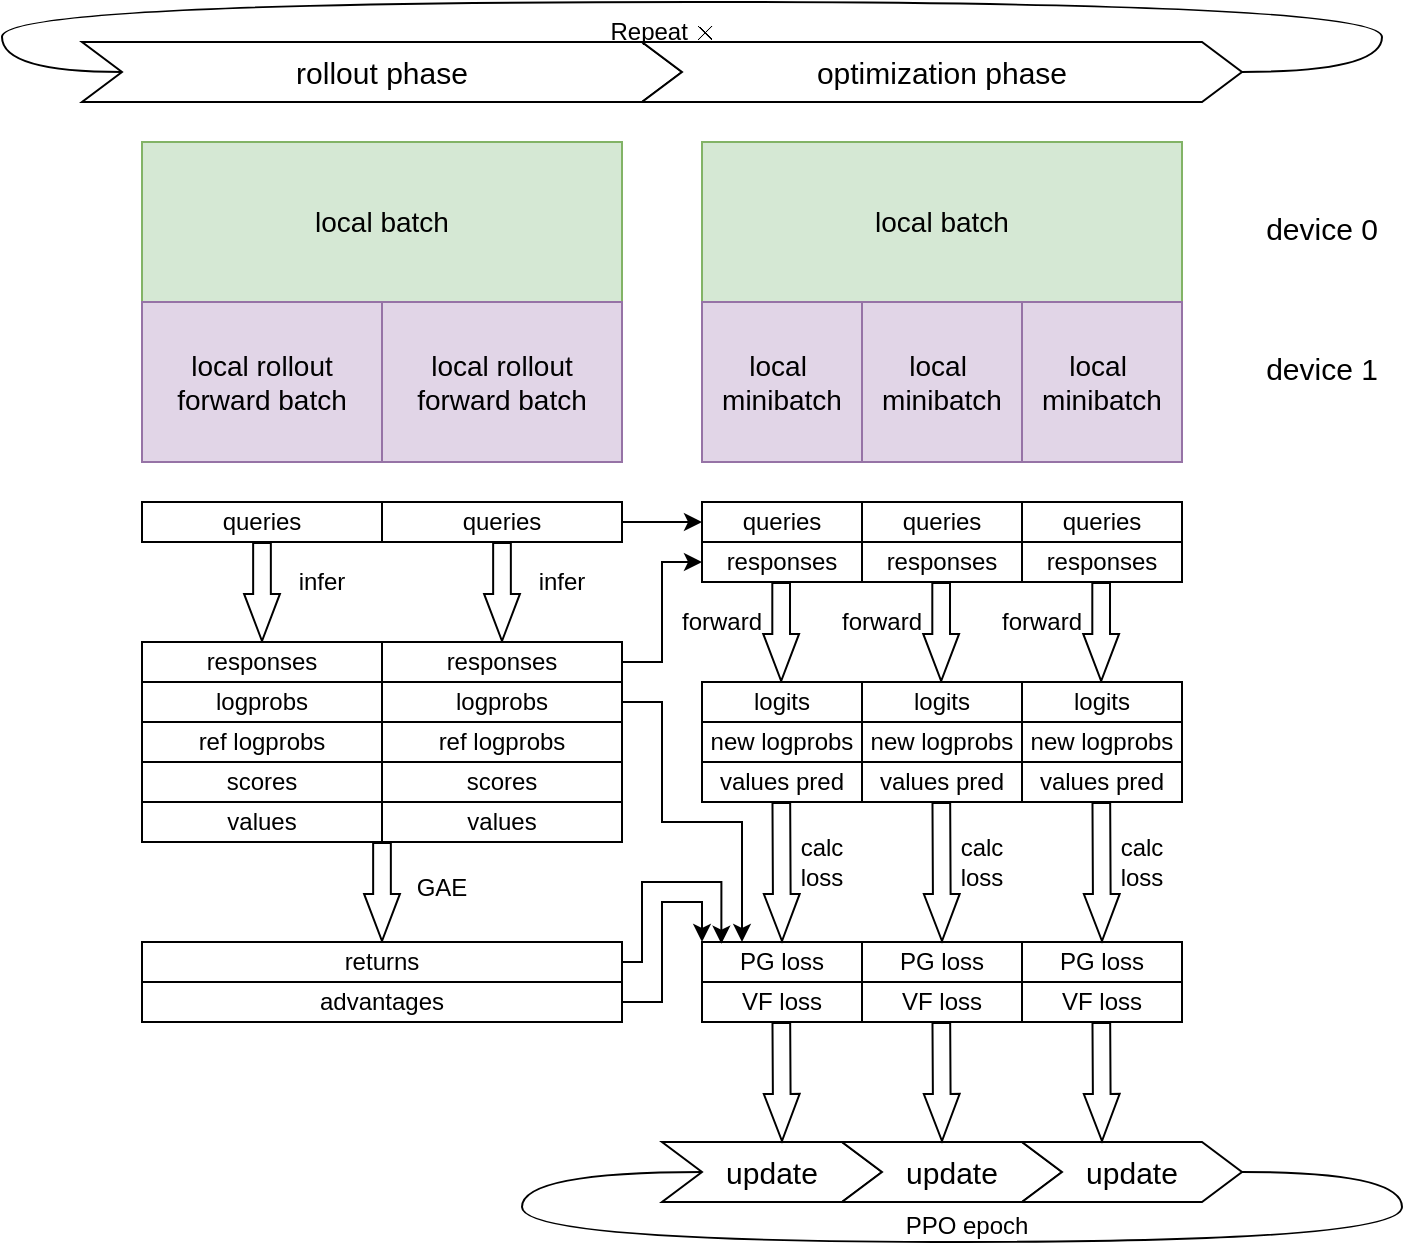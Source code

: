 <mxfile version="26.1.1">
  <diagram name="第 1 页" id="o_wTxtc2-0yIB_qB_CCE">
    <mxGraphModel dx="936" dy="509" grid="1" gridSize="10" guides="1" tooltips="1" connect="1" arrows="1" fold="1" page="1" pageScale="1" pageWidth="1000" pageHeight="1000" math="0" shadow="0">
      <root>
        <mxCell id="0" />
        <mxCell id="1" parent="0" />
        <mxCell id="MWc_QNSN2_5JIcPaK6ld-1" value="local batch" style="rounded=0;whiteSpace=wrap;html=1;fillColor=#d5e8d4;strokeColor=#82b366;fontSize=14;" vertex="1" parent="1">
          <mxGeometry x="80" y="80" width="240" height="80" as="geometry" />
        </mxCell>
        <mxCell id="MWc_QNSN2_5JIcPaK6ld-11" value="local rollout&lt;div&gt;forward batch&lt;/div&gt;" style="rounded=0;whiteSpace=wrap;html=1;fillColor=#e1d5e7;strokeColor=#9673a6;fontSize=14;" vertex="1" parent="1">
          <mxGeometry x="80" y="160" width="120" height="80" as="geometry" />
        </mxCell>
        <mxCell id="MWc_QNSN2_5JIcPaK6ld-25" value="local rollout&lt;div&gt;forward batch&lt;/div&gt;" style="rounded=0;whiteSpace=wrap;html=1;fillColor=#e1d5e7;strokeColor=#9673a6;fontSize=14;" vertex="1" parent="1">
          <mxGeometry x="200" y="160" width="120" height="80" as="geometry" />
        </mxCell>
        <mxCell id="MWc_QNSN2_5JIcPaK6ld-26" value="queries" style="rounded=0;whiteSpace=wrap;html=1;" vertex="1" parent="1">
          <mxGeometry x="80" y="260" width="120" height="20" as="geometry" />
        </mxCell>
        <mxCell id="MWc_QNSN2_5JIcPaK6ld-27" value="" style="shape=flexArrow;endArrow=classic;html=1;rounded=0;exitX=0.5;exitY=1;exitDx=0;exitDy=0;endWidth=8.077;endSize=7.504;width=8.846;entryX=0.5;entryY=0;entryDx=0;entryDy=0;" edge="1" parent="1" source="MWc_QNSN2_5JIcPaK6ld-26" target="MWc_QNSN2_5JIcPaK6ld-28">
          <mxGeometry width="50" height="50" relative="1" as="geometry">
            <mxPoint x="150" y="320" as="sourcePoint" />
            <mxPoint x="140" y="330" as="targetPoint" />
            <Array as="points" />
          </mxGeometry>
        </mxCell>
        <mxCell id="MWc_QNSN2_5JIcPaK6ld-28" value="responses" style="rounded=0;whiteSpace=wrap;html=1;" vertex="1" parent="1">
          <mxGeometry x="80" y="330" width="120" height="20" as="geometry" />
        </mxCell>
        <mxCell id="MWc_QNSN2_5JIcPaK6ld-29" value="logprobs" style="rounded=0;whiteSpace=wrap;html=1;" vertex="1" parent="1">
          <mxGeometry x="80" y="350" width="120" height="20" as="geometry" />
        </mxCell>
        <mxCell id="MWc_QNSN2_5JIcPaK6ld-30" value="ref logprobs" style="rounded=0;whiteSpace=wrap;html=1;" vertex="1" parent="1">
          <mxGeometry x="80" y="370" width="120" height="20" as="geometry" />
        </mxCell>
        <mxCell id="MWc_QNSN2_5JIcPaK6ld-38" value="local batch" style="rounded=0;whiteSpace=wrap;html=1;fillColor=#d5e8d4;strokeColor=#82b366;fontSize=14;" vertex="1" parent="1">
          <mxGeometry x="360" y="80" width="240" height="80" as="geometry" />
        </mxCell>
        <mxCell id="MWc_QNSN2_5JIcPaK6ld-8" value="local&amp;nbsp;&lt;div&gt;minibatch&lt;/div&gt;" style="rounded=0;whiteSpace=wrap;html=1;fillColor=#e1d5e7;strokeColor=#9673a6;fontSize=14;" vertex="1" parent="1">
          <mxGeometry x="360" y="160" width="80" height="80" as="geometry" />
        </mxCell>
        <mxCell id="MWc_QNSN2_5JIcPaK6ld-9" value="local&amp;nbsp;&lt;div&gt;minibatch&lt;/div&gt;" style="rounded=0;whiteSpace=wrap;html=1;fillColor=#e1d5e7;strokeColor=#9673a6;fontSize=14;" vertex="1" parent="1">
          <mxGeometry x="440" y="160" width="80" height="80" as="geometry" />
        </mxCell>
        <mxCell id="MWc_QNSN2_5JIcPaK6ld-40" value="device 0" style="text;html=1;align=center;verticalAlign=middle;whiteSpace=wrap;rounded=0;fontSize=15;" vertex="1" parent="1">
          <mxGeometry x="620" y="110" width="100" height="25" as="geometry" />
        </mxCell>
        <mxCell id="MWc_QNSN2_5JIcPaK6ld-41" value="device 1" style="text;html=1;align=center;verticalAlign=middle;whiteSpace=wrap;rounded=0;fontSize=15;" vertex="1" parent="1">
          <mxGeometry x="620" y="180" width="100" height="25" as="geometry" />
        </mxCell>
        <mxCell id="MWc_QNSN2_5JIcPaK6ld-44" value="rollout phase" style="shape=step;perimeter=stepPerimeter;whiteSpace=wrap;html=1;fixedSize=1;fontSize=15;" vertex="1" parent="1">
          <mxGeometry x="50" y="30" width="300" height="30" as="geometry" />
        </mxCell>
        <mxCell id="MWc_QNSN2_5JIcPaK6ld-129" style="edgeStyle=orthogonalEdgeStyle;rounded=0;orthogonalLoop=1;jettySize=auto;html=1;exitX=1;exitY=0.5;exitDx=0;exitDy=0;entryX=0;entryY=0.5;entryDx=0;entryDy=0;curved=1;endArrow=none;startFill=0;" edge="1" parent="1" source="MWc_QNSN2_5JIcPaK6ld-45" target="MWc_QNSN2_5JIcPaK6ld-44">
          <mxGeometry relative="1" as="geometry">
            <Array as="points">
              <mxPoint x="700" y="45" />
              <mxPoint x="700" y="10" />
              <mxPoint x="10" y="10" />
              <mxPoint x="10" y="45" />
            </Array>
          </mxGeometry>
        </mxCell>
        <mxCell id="MWc_QNSN2_5JIcPaK6ld-45" value="optimization phase" style="shape=step;perimeter=stepPerimeter;whiteSpace=wrap;html=1;fixedSize=1;fontSize=15;" vertex="1" parent="1">
          <mxGeometry x="330" y="30" width="300" height="30" as="geometry" />
        </mxCell>
        <mxCell id="MWc_QNSN2_5JIcPaK6ld-78" style="edgeStyle=orthogonalEdgeStyle;rounded=0;orthogonalLoop=1;jettySize=auto;html=1;exitX=1;exitY=0.5;exitDx=0;exitDy=0;entryX=0;entryY=0.5;entryDx=0;entryDy=0;" edge="1" parent="1" source="MWc_QNSN2_5JIcPaK6ld-49" target="MWc_QNSN2_5JIcPaK6ld-69">
          <mxGeometry relative="1" as="geometry" />
        </mxCell>
        <mxCell id="MWc_QNSN2_5JIcPaK6ld-49" value="queries" style="rounded=0;whiteSpace=wrap;html=1;" vertex="1" parent="1">
          <mxGeometry x="200" y="260" width="120" height="20" as="geometry" />
        </mxCell>
        <mxCell id="MWc_QNSN2_5JIcPaK6ld-50" value="" style="shape=flexArrow;endArrow=classic;html=1;rounded=0;exitX=0.5;exitY=1;exitDx=0;exitDy=0;endWidth=8.077;endSize=7.504;width=8.846;entryX=0.5;entryY=0;entryDx=0;entryDy=0;" edge="1" parent="1" source="MWc_QNSN2_5JIcPaK6ld-49" target="MWc_QNSN2_5JIcPaK6ld-51">
          <mxGeometry width="50" height="50" relative="1" as="geometry">
            <mxPoint x="270" y="320" as="sourcePoint" />
            <mxPoint x="260" y="330" as="targetPoint" />
            <Array as="points" />
          </mxGeometry>
        </mxCell>
        <mxCell id="MWc_QNSN2_5JIcPaK6ld-79" style="edgeStyle=orthogonalEdgeStyle;rounded=0;orthogonalLoop=1;jettySize=auto;html=1;exitX=1;exitY=0.5;exitDx=0;exitDy=0;entryX=0;entryY=0.5;entryDx=0;entryDy=0;" edge="1" parent="1" source="MWc_QNSN2_5JIcPaK6ld-51" target="MWc_QNSN2_5JIcPaK6ld-70">
          <mxGeometry relative="1" as="geometry" />
        </mxCell>
        <mxCell id="MWc_QNSN2_5JIcPaK6ld-51" value="responses" style="rounded=0;whiteSpace=wrap;html=1;" vertex="1" parent="1">
          <mxGeometry x="200" y="330" width="120" height="20" as="geometry" />
        </mxCell>
        <mxCell id="MWc_QNSN2_5JIcPaK6ld-122" style="edgeStyle=orthogonalEdgeStyle;rounded=0;orthogonalLoop=1;jettySize=auto;html=1;exitX=1;exitY=0.5;exitDx=0;exitDy=0;entryX=0.25;entryY=0;entryDx=0;entryDy=0;" edge="1" parent="1" source="MWc_QNSN2_5JIcPaK6ld-52" target="MWc_QNSN2_5JIcPaK6ld-84">
          <mxGeometry relative="1" as="geometry">
            <Array as="points">
              <mxPoint x="340" y="360" />
              <mxPoint x="340" y="420" />
              <mxPoint x="380" y="420" />
            </Array>
          </mxGeometry>
        </mxCell>
        <mxCell id="MWc_QNSN2_5JIcPaK6ld-52" value="logprobs" style="rounded=0;whiteSpace=wrap;html=1;" vertex="1" parent="1">
          <mxGeometry x="200" y="350" width="120" height="20" as="geometry" />
        </mxCell>
        <mxCell id="MWc_QNSN2_5JIcPaK6ld-53" value="ref logprobs" style="rounded=0;whiteSpace=wrap;html=1;" vertex="1" parent="1">
          <mxGeometry x="200" y="370" width="120" height="20" as="geometry" />
        </mxCell>
        <mxCell id="MWc_QNSN2_5JIcPaK6ld-57" value="scores" style="rounded=0;whiteSpace=wrap;html=1;" vertex="1" parent="1">
          <mxGeometry x="80" y="390" width="120" height="20" as="geometry" />
        </mxCell>
        <mxCell id="MWc_QNSN2_5JIcPaK6ld-58" value="scores" style="rounded=0;whiteSpace=wrap;html=1;" vertex="1" parent="1">
          <mxGeometry x="200" y="390" width="120" height="20" as="geometry" />
        </mxCell>
        <mxCell id="MWc_QNSN2_5JIcPaK6ld-59" value="values" style="rounded=0;whiteSpace=wrap;html=1;" vertex="1" parent="1">
          <mxGeometry x="80" y="410" width="120" height="20" as="geometry" />
        </mxCell>
        <mxCell id="MWc_QNSN2_5JIcPaK6ld-60" value="values" style="rounded=0;whiteSpace=wrap;html=1;" vertex="1" parent="1">
          <mxGeometry x="200" y="410" width="120" height="20" as="geometry" />
        </mxCell>
        <mxCell id="MWc_QNSN2_5JIcPaK6ld-64" value="infer" style="text;html=1;align=center;verticalAlign=middle;whiteSpace=wrap;rounded=0;" vertex="1" parent="1">
          <mxGeometry x="150" y="290" width="40" height="20" as="geometry" />
        </mxCell>
        <mxCell id="MWc_QNSN2_5JIcPaK6ld-65" value="infer" style="text;html=1;align=center;verticalAlign=middle;whiteSpace=wrap;rounded=0;" vertex="1" parent="1">
          <mxGeometry x="270" y="290" width="40" height="20" as="geometry" />
        </mxCell>
        <mxCell id="MWc_QNSN2_5JIcPaK6ld-66" value="" style="shape=flexArrow;endArrow=classic;html=1;rounded=0;exitX=0.5;exitY=1;exitDx=0;exitDy=0;endWidth=8.077;endSize=7.504;width=8.846;entryX=0.5;entryY=0;entryDx=0;entryDy=0;" edge="1" parent="1">
          <mxGeometry width="50" height="50" relative="1" as="geometry">
            <mxPoint x="200" y="430" as="sourcePoint" />
            <mxPoint x="200" y="480" as="targetPoint" />
            <Array as="points" />
          </mxGeometry>
        </mxCell>
        <mxCell id="MWc_QNSN2_5JIcPaK6ld-67" value="returns" style="rounded=0;whiteSpace=wrap;html=1;" vertex="1" parent="1">
          <mxGeometry x="80" y="480" width="240" height="20" as="geometry" />
        </mxCell>
        <mxCell id="MWc_QNSN2_5JIcPaK6ld-124" style="edgeStyle=orthogonalEdgeStyle;rounded=0;orthogonalLoop=1;jettySize=auto;html=1;exitX=1;exitY=0.5;exitDx=0;exitDy=0;entryX=0;entryY=0;entryDx=0;entryDy=0;" edge="1" parent="1" source="MWc_QNSN2_5JIcPaK6ld-68" target="MWc_QNSN2_5JIcPaK6ld-84">
          <mxGeometry relative="1" as="geometry" />
        </mxCell>
        <mxCell id="MWc_QNSN2_5JIcPaK6ld-68" value="advantages" style="rounded=0;whiteSpace=wrap;html=1;" vertex="1" parent="1">
          <mxGeometry x="80" y="500" width="240" height="20" as="geometry" />
        </mxCell>
        <mxCell id="MWc_QNSN2_5JIcPaK6ld-69" value="queries" style="rounded=0;whiteSpace=wrap;html=1;" vertex="1" parent="1">
          <mxGeometry x="360" y="260" width="80" height="20" as="geometry" />
        </mxCell>
        <mxCell id="MWc_QNSN2_5JIcPaK6ld-70" value="responses" style="rounded=0;whiteSpace=wrap;html=1;" vertex="1" parent="1">
          <mxGeometry x="360" y="280" width="80" height="20" as="geometry" />
        </mxCell>
        <mxCell id="MWc_QNSN2_5JIcPaK6ld-71" value="" style="shape=flexArrow;endArrow=classic;html=1;rounded=0;exitX=0.5;exitY=1;exitDx=0;exitDy=0;endWidth=8.077;endSize=7.504;width=8.846;entryX=0.5;entryY=0;entryDx=0;entryDy=0;" edge="1" parent="1">
          <mxGeometry width="50" height="50" relative="1" as="geometry">
            <mxPoint x="399.58" y="300" as="sourcePoint" />
            <mxPoint x="399.58" y="350" as="targetPoint" />
            <Array as="points" />
          </mxGeometry>
        </mxCell>
        <mxCell id="MWc_QNSN2_5JIcPaK6ld-72" value="forward" style="text;html=1;align=center;verticalAlign=middle;whiteSpace=wrap;rounded=0;" vertex="1" parent="1">
          <mxGeometry x="350" y="310" width="40" height="20" as="geometry" />
        </mxCell>
        <mxCell id="MWc_QNSN2_5JIcPaK6ld-73" value="logits" style="rounded=0;whiteSpace=wrap;html=1;" vertex="1" parent="1">
          <mxGeometry x="360" y="350" width="80" height="20" as="geometry" />
        </mxCell>
        <mxCell id="MWc_QNSN2_5JIcPaK6ld-77" value="local&amp;nbsp;&lt;div&gt;minibatch&lt;/div&gt;" style="rounded=0;whiteSpace=wrap;html=1;fillColor=#e1d5e7;strokeColor=#9673a6;fontSize=14;" vertex="1" parent="1">
          <mxGeometry x="520" y="160" width="80" height="80" as="geometry" />
        </mxCell>
        <mxCell id="MWc_QNSN2_5JIcPaK6ld-80" value="GAE" style="text;html=1;align=center;verticalAlign=middle;whiteSpace=wrap;rounded=0;" vertex="1" parent="1">
          <mxGeometry x="210" y="443" width="40" height="20" as="geometry" />
        </mxCell>
        <mxCell id="MWc_QNSN2_5JIcPaK6ld-81" value="new logprobs" style="rounded=0;whiteSpace=wrap;html=1;" vertex="1" parent="1">
          <mxGeometry x="360" y="370" width="80" height="20" as="geometry" />
        </mxCell>
        <mxCell id="MWc_QNSN2_5JIcPaK6ld-84" value="PG loss" style="rounded=0;whiteSpace=wrap;html=1;" vertex="1" parent="1">
          <mxGeometry x="360" y="480" width="80" height="20" as="geometry" />
        </mxCell>
        <mxCell id="MWc_QNSN2_5JIcPaK6ld-85" value="VF loss" style="rounded=0;whiteSpace=wrap;html=1;" vertex="1" parent="1">
          <mxGeometry x="360" y="500" width="80" height="20" as="geometry" />
        </mxCell>
        <mxCell id="MWc_QNSN2_5JIcPaK6ld-86" value="queries" style="rounded=0;whiteSpace=wrap;html=1;" vertex="1" parent="1">
          <mxGeometry x="440" y="260" width="80" height="20" as="geometry" />
        </mxCell>
        <mxCell id="MWc_QNSN2_5JIcPaK6ld-87" value="responses" style="rounded=0;whiteSpace=wrap;html=1;" vertex="1" parent="1">
          <mxGeometry x="440" y="280" width="80" height="20" as="geometry" />
        </mxCell>
        <mxCell id="MWc_QNSN2_5JIcPaK6ld-88" value="" style="shape=flexArrow;endArrow=classic;html=1;rounded=0;exitX=0.5;exitY=1;exitDx=0;exitDy=0;endWidth=8.077;endSize=7.504;width=8.846;entryX=0.5;entryY=0;entryDx=0;entryDy=0;" edge="1" parent="1">
          <mxGeometry width="50" height="50" relative="1" as="geometry">
            <mxPoint x="479.58" y="300" as="sourcePoint" />
            <mxPoint x="479.58" y="350" as="targetPoint" />
            <Array as="points" />
          </mxGeometry>
        </mxCell>
        <mxCell id="MWc_QNSN2_5JIcPaK6ld-89" value="forward" style="text;html=1;align=center;verticalAlign=middle;whiteSpace=wrap;rounded=0;" vertex="1" parent="1">
          <mxGeometry x="430" y="310" width="40" height="20" as="geometry" />
        </mxCell>
        <mxCell id="MWc_QNSN2_5JIcPaK6ld-90" value="logits" style="rounded=0;whiteSpace=wrap;html=1;" vertex="1" parent="1">
          <mxGeometry x="440" y="350" width="80" height="20" as="geometry" />
        </mxCell>
        <mxCell id="MWc_QNSN2_5JIcPaK6ld-91" value="new logprobs" style="rounded=0;whiteSpace=wrap;html=1;" vertex="1" parent="1">
          <mxGeometry x="440" y="370" width="80" height="20" as="geometry" />
        </mxCell>
        <mxCell id="MWc_QNSN2_5JIcPaK6ld-92" value="PG loss" style="rounded=0;whiteSpace=wrap;html=1;" vertex="1" parent="1">
          <mxGeometry x="440" y="480" width="80" height="20" as="geometry" />
        </mxCell>
        <mxCell id="MWc_QNSN2_5JIcPaK6ld-93" value="VF loss" style="rounded=0;whiteSpace=wrap;html=1;" vertex="1" parent="1">
          <mxGeometry x="440" y="500" width="80" height="20" as="geometry" />
        </mxCell>
        <mxCell id="MWc_QNSN2_5JIcPaK6ld-94" value="queries" style="rounded=0;whiteSpace=wrap;html=1;" vertex="1" parent="1">
          <mxGeometry x="520" y="260" width="80" height="20" as="geometry" />
        </mxCell>
        <mxCell id="MWc_QNSN2_5JIcPaK6ld-95" value="responses" style="rounded=0;whiteSpace=wrap;html=1;" vertex="1" parent="1">
          <mxGeometry x="520" y="280" width="80" height="20" as="geometry" />
        </mxCell>
        <mxCell id="MWc_QNSN2_5JIcPaK6ld-96" value="" style="shape=flexArrow;endArrow=classic;html=1;rounded=0;exitX=0.5;exitY=1;exitDx=0;exitDy=0;endWidth=8.077;endSize=7.504;width=8.846;entryX=0.5;entryY=0;entryDx=0;entryDy=0;" edge="1" parent="1">
          <mxGeometry width="50" height="50" relative="1" as="geometry">
            <mxPoint x="559.58" y="300" as="sourcePoint" />
            <mxPoint x="559.58" y="350" as="targetPoint" />
            <Array as="points" />
          </mxGeometry>
        </mxCell>
        <mxCell id="MWc_QNSN2_5JIcPaK6ld-97" value="forward" style="text;html=1;align=center;verticalAlign=middle;whiteSpace=wrap;rounded=0;" vertex="1" parent="1">
          <mxGeometry x="510" y="310" width="40" height="20" as="geometry" />
        </mxCell>
        <mxCell id="MWc_QNSN2_5JIcPaK6ld-98" value="logits" style="rounded=0;whiteSpace=wrap;html=1;" vertex="1" parent="1">
          <mxGeometry x="520" y="350" width="80" height="20" as="geometry" />
        </mxCell>
        <mxCell id="MWc_QNSN2_5JIcPaK6ld-99" value="new logprobs" style="rounded=0;whiteSpace=wrap;html=1;" vertex="1" parent="1">
          <mxGeometry x="520" y="370" width="80" height="20" as="geometry" />
        </mxCell>
        <mxCell id="MWc_QNSN2_5JIcPaK6ld-100" value="PG loss" style="rounded=0;whiteSpace=wrap;html=1;" vertex="1" parent="1">
          <mxGeometry x="520" y="480" width="80" height="20" as="geometry" />
        </mxCell>
        <mxCell id="MWc_QNSN2_5JIcPaK6ld-101" value="VF loss" style="rounded=0;whiteSpace=wrap;html=1;" vertex="1" parent="1">
          <mxGeometry x="520" y="500" width="80" height="20" as="geometry" />
        </mxCell>
        <mxCell id="MWc_QNSN2_5JIcPaK6ld-102" value="" style="shape=flexArrow;endArrow=classic;html=1;rounded=0;exitX=0.5;exitY=1;exitDx=0;exitDy=0;endWidth=8.077;endSize=7.504;width=8.846;" edge="1" parent="1">
          <mxGeometry width="50" height="50" relative="1" as="geometry">
            <mxPoint x="399.66" y="410" as="sourcePoint" />
            <mxPoint x="400" y="480" as="targetPoint" />
            <Array as="points" />
          </mxGeometry>
        </mxCell>
        <mxCell id="MWc_QNSN2_5JIcPaK6ld-103" value="" style="shape=flexArrow;endArrow=classic;html=1;rounded=0;exitX=0.5;exitY=1;exitDx=0;exitDy=0;endWidth=8.077;endSize=7.504;width=8.846;" edge="1" parent="1">
          <mxGeometry width="50" height="50" relative="1" as="geometry">
            <mxPoint x="479.66" y="410" as="sourcePoint" />
            <mxPoint x="480" y="480" as="targetPoint" />
            <Array as="points" />
          </mxGeometry>
        </mxCell>
        <mxCell id="MWc_QNSN2_5JIcPaK6ld-104" value="" style="shape=flexArrow;endArrow=classic;html=1;rounded=0;endWidth=8.077;endSize=7.504;width=8.846;entryX=0.5;entryY=0;entryDx=0;entryDy=0;" edge="1" parent="1" target="MWc_QNSN2_5JIcPaK6ld-100">
          <mxGeometry width="50" height="50" relative="1" as="geometry">
            <mxPoint x="559.66" y="410" as="sourcePoint" />
            <mxPoint x="559.66" y="470" as="targetPoint" />
            <Array as="points" />
          </mxGeometry>
        </mxCell>
        <mxCell id="MWc_QNSN2_5JIcPaK6ld-113" value="values pred" style="rounded=0;whiteSpace=wrap;html=1;" vertex="1" parent="1">
          <mxGeometry x="360" y="390" width="80" height="20" as="geometry" />
        </mxCell>
        <mxCell id="MWc_QNSN2_5JIcPaK6ld-114" value="values pred" style="rounded=0;whiteSpace=wrap;html=1;" vertex="1" parent="1">
          <mxGeometry x="440" y="390" width="80" height="20" as="geometry" />
        </mxCell>
        <mxCell id="MWc_QNSN2_5JIcPaK6ld-115" value="values pred" style="rounded=0;whiteSpace=wrap;html=1;" vertex="1" parent="1">
          <mxGeometry x="520" y="390" width="80" height="20" as="geometry" />
        </mxCell>
        <mxCell id="MWc_QNSN2_5JIcPaK6ld-116" value="update" style="shape=step;perimeter=stepPerimeter;whiteSpace=wrap;html=1;fixedSize=1;fontSize=15;" vertex="1" parent="1">
          <mxGeometry x="340" y="580" width="110" height="30" as="geometry" />
        </mxCell>
        <mxCell id="MWc_QNSN2_5JIcPaK6ld-117" value="update" style="shape=step;perimeter=stepPerimeter;whiteSpace=wrap;html=1;fixedSize=1;fontSize=15;" vertex="1" parent="1">
          <mxGeometry x="430" y="580" width="110" height="30" as="geometry" />
        </mxCell>
        <mxCell id="MWc_QNSN2_5JIcPaK6ld-130" style="edgeStyle=orthogonalEdgeStyle;rounded=0;orthogonalLoop=1;jettySize=auto;html=1;exitX=1;exitY=0.5;exitDx=0;exitDy=0;entryX=0;entryY=0.5;entryDx=0;entryDy=0;curved=1;endArrow=none;startFill=0;" edge="1" parent="1" source="MWc_QNSN2_5JIcPaK6ld-118" target="MWc_QNSN2_5JIcPaK6ld-116">
          <mxGeometry relative="1" as="geometry">
            <Array as="points">
              <mxPoint x="710" y="595" />
              <mxPoint x="710" y="630" />
              <mxPoint x="270" y="630" />
              <mxPoint x="270" y="595" />
            </Array>
          </mxGeometry>
        </mxCell>
        <mxCell id="MWc_QNSN2_5JIcPaK6ld-118" value="update" style="shape=step;perimeter=stepPerimeter;whiteSpace=wrap;html=1;fixedSize=1;fontSize=15;" vertex="1" parent="1">
          <mxGeometry x="520" y="580" width="110" height="30" as="geometry" />
        </mxCell>
        <mxCell id="MWc_QNSN2_5JIcPaK6ld-119" value="" style="shape=flexArrow;endArrow=classic;html=1;rounded=0;exitX=0.5;exitY=1;exitDx=0;exitDy=0;endWidth=8.077;endSize=7.504;width=8.846;" edge="1" parent="1">
          <mxGeometry width="50" height="50" relative="1" as="geometry">
            <mxPoint x="399.66" y="520" as="sourcePoint" />
            <mxPoint x="400" y="580" as="targetPoint" />
            <Array as="points" />
          </mxGeometry>
        </mxCell>
        <mxCell id="MWc_QNSN2_5JIcPaK6ld-120" value="" style="shape=flexArrow;endArrow=classic;html=1;rounded=0;exitX=0.5;exitY=1;exitDx=0;exitDy=0;endWidth=8.077;endSize=7.504;width=8.846;" edge="1" parent="1">
          <mxGeometry width="50" height="50" relative="1" as="geometry">
            <mxPoint x="479.66" y="520" as="sourcePoint" />
            <mxPoint x="480" y="580" as="targetPoint" />
            <Array as="points" />
          </mxGeometry>
        </mxCell>
        <mxCell id="MWc_QNSN2_5JIcPaK6ld-121" value="" style="shape=flexArrow;endArrow=classic;html=1;rounded=0;exitX=0.5;exitY=1;exitDx=0;exitDy=0;endWidth=8.077;endSize=7.504;width=8.846;" edge="1" parent="1">
          <mxGeometry width="50" height="50" relative="1" as="geometry">
            <mxPoint x="559.66" y="520" as="sourcePoint" />
            <mxPoint x="560" y="580" as="targetPoint" />
            <Array as="points" />
          </mxGeometry>
        </mxCell>
        <mxCell id="MWc_QNSN2_5JIcPaK6ld-123" style="edgeStyle=orthogonalEdgeStyle;rounded=0;orthogonalLoop=1;jettySize=auto;html=1;exitX=1;exitY=0.5;exitDx=0;exitDy=0;entryX=0.121;entryY=0.043;entryDx=0;entryDy=0;entryPerimeter=0;" edge="1" parent="1" source="MWc_QNSN2_5JIcPaK6ld-67" target="MWc_QNSN2_5JIcPaK6ld-84">
          <mxGeometry relative="1" as="geometry">
            <Array as="points">
              <mxPoint x="330" y="490" />
              <mxPoint x="330" y="450" />
              <mxPoint x="370" y="450" />
            </Array>
          </mxGeometry>
        </mxCell>
        <mxCell id="MWc_QNSN2_5JIcPaK6ld-125" value="calc&lt;div&gt;loss&lt;/div&gt;" style="text;html=1;align=center;verticalAlign=middle;whiteSpace=wrap;rounded=0;" vertex="1" parent="1">
          <mxGeometry x="400" y="430" width="40" height="20" as="geometry" />
        </mxCell>
        <mxCell id="MWc_QNSN2_5JIcPaK6ld-127" value="calc&lt;div&gt;loss&lt;/div&gt;" style="text;html=1;align=center;verticalAlign=middle;whiteSpace=wrap;rounded=0;" vertex="1" parent="1">
          <mxGeometry x="480" y="430" width="40" height="20" as="geometry" />
        </mxCell>
        <mxCell id="MWc_QNSN2_5JIcPaK6ld-128" value="calc&lt;div&gt;loss&lt;/div&gt;" style="text;html=1;align=center;verticalAlign=middle;whiteSpace=wrap;rounded=0;" vertex="1" parent="1">
          <mxGeometry x="560" y="430" width="40" height="20" as="geometry" />
        </mxCell>
        <mxCell id="MWc_QNSN2_5JIcPaK6ld-131" value="PPO epoch" style="text;html=1;align=center;verticalAlign=middle;whiteSpace=wrap;rounded=0;" vertex="1" parent="1">
          <mxGeometry x="445" y="607" width="95" height="30" as="geometry" />
        </mxCell>
        <mxCell id="MWc_QNSN2_5JIcPaK6ld-132" value="Repeat \(\times\)&amp;nbsp;" style="text;html=1;align=center;verticalAlign=middle;whiteSpace=wrap;rounded=0;" vertex="1" parent="1">
          <mxGeometry x="295" y="10" width="95" height="30" as="geometry" />
        </mxCell>
      </root>
    </mxGraphModel>
  </diagram>
</mxfile>
